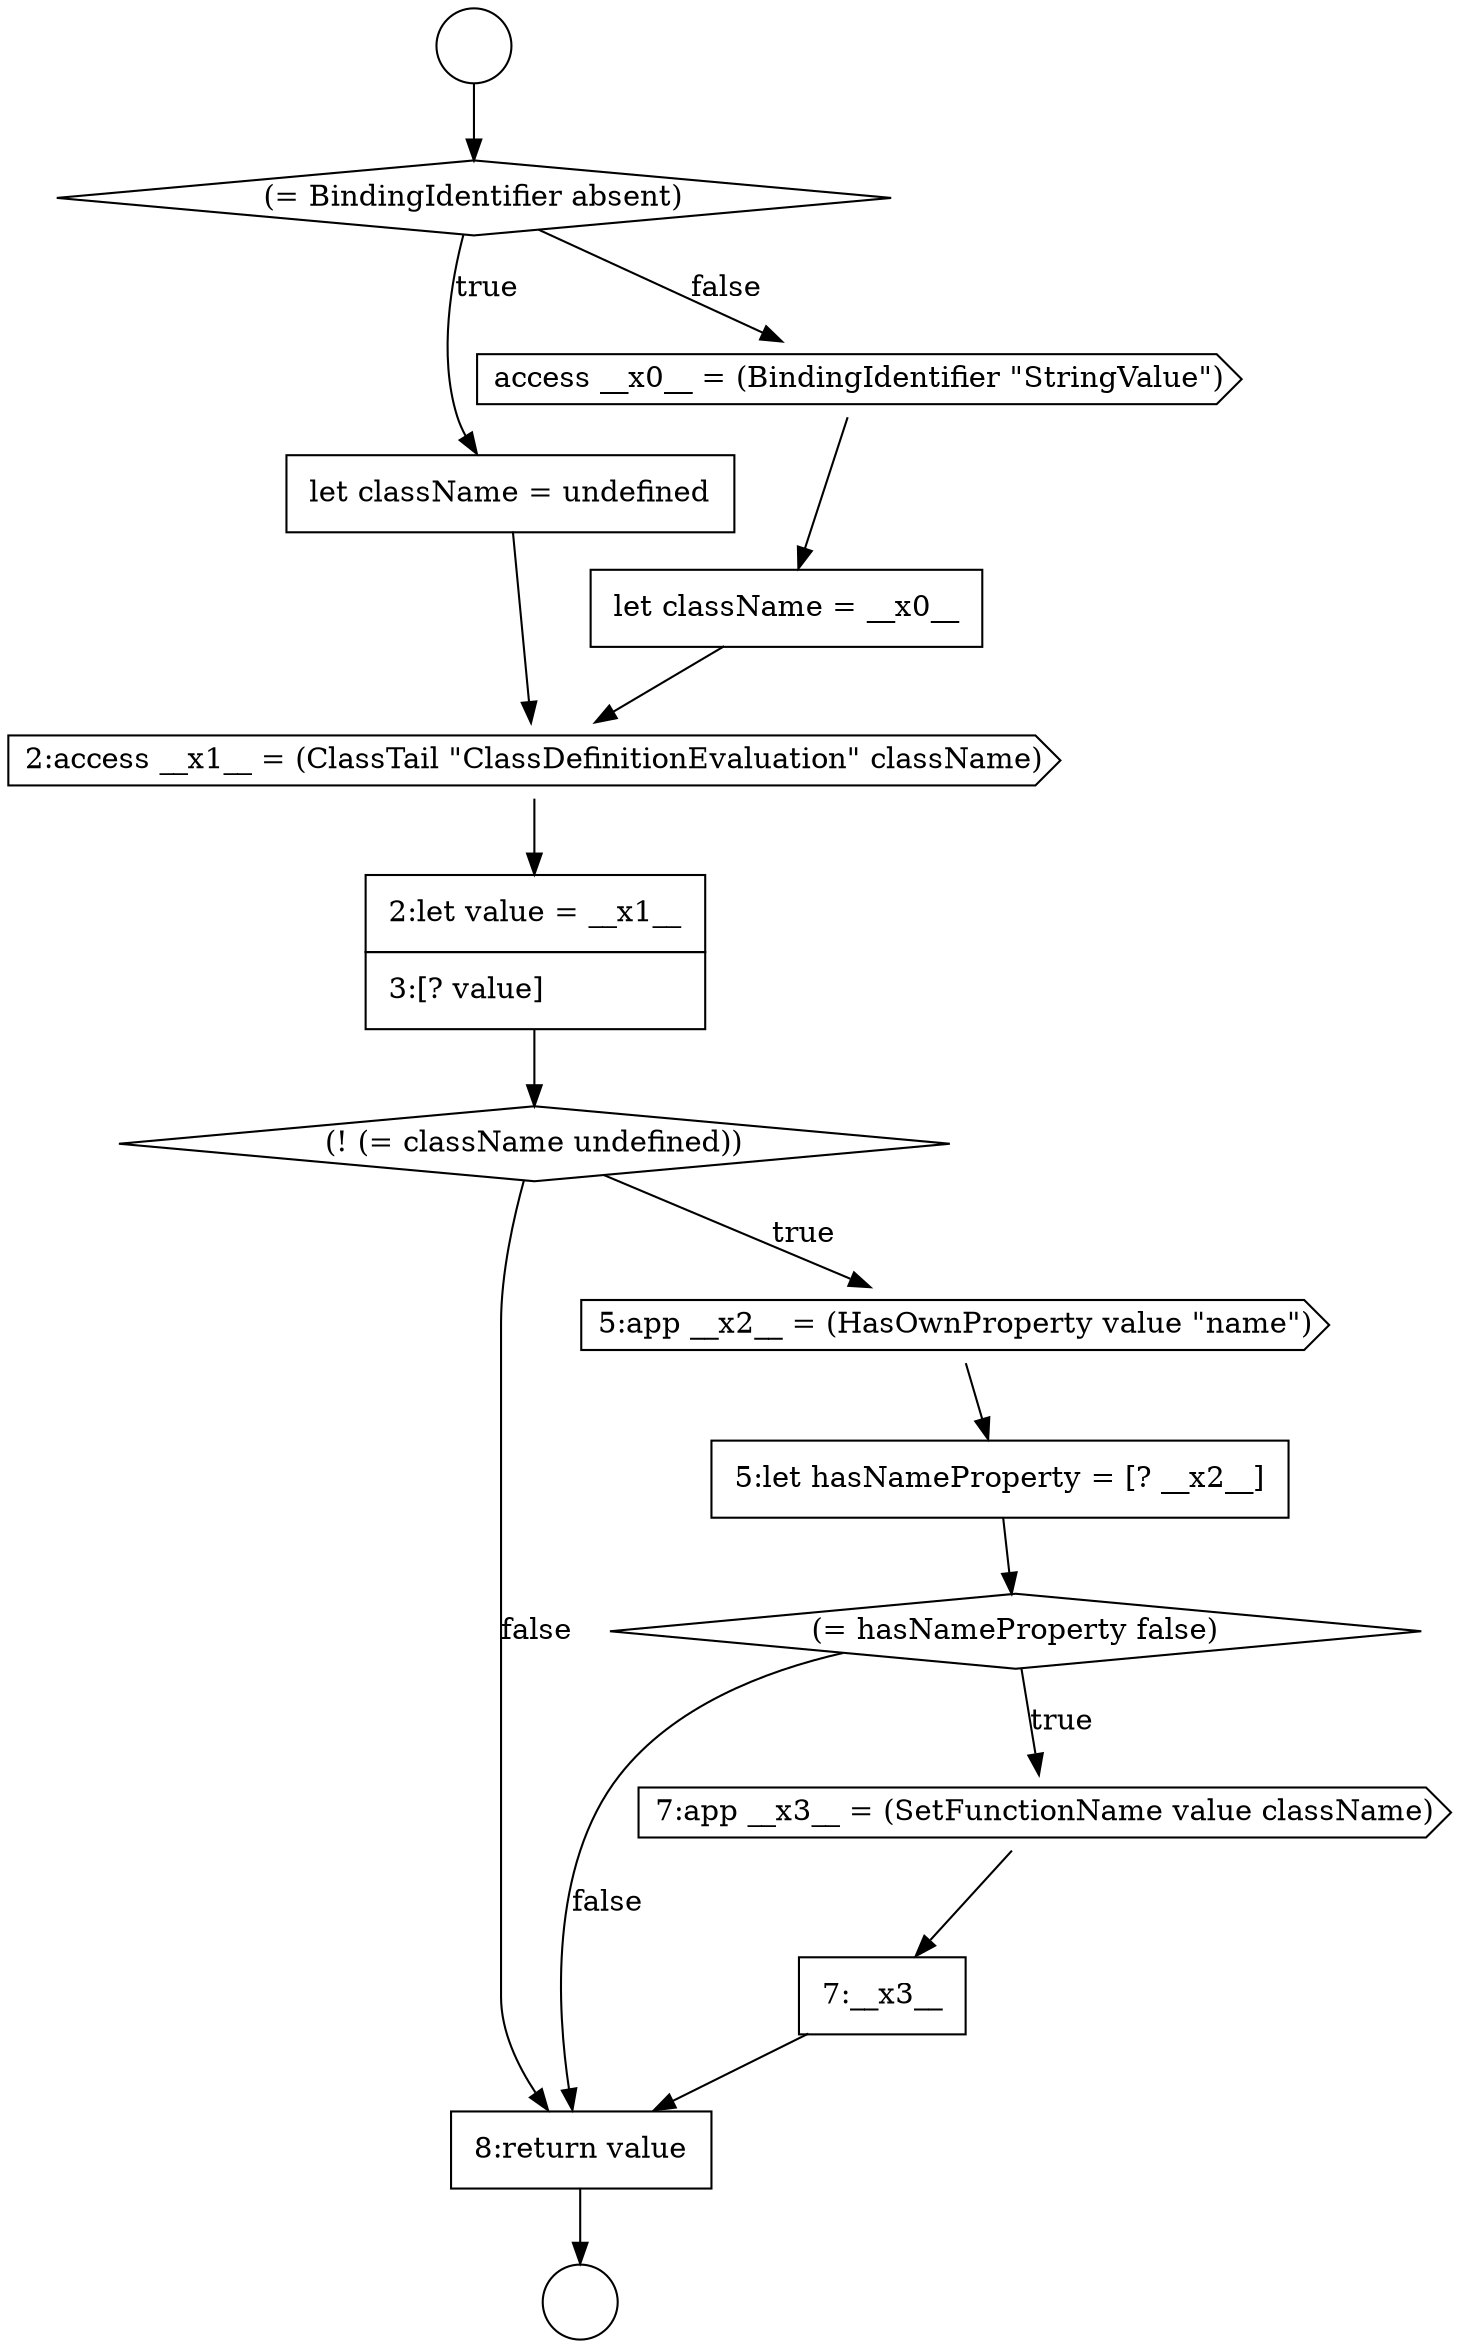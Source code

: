 digraph {
  node0 [shape=circle label=" " color="black" fillcolor="white" style=filled]
  node5 [shape=none, margin=0, label=<<font color="black">
    <table border="0" cellborder="1" cellspacing="0" cellpadding="10">
      <tr><td align="left">let className = __x0__</td></tr>
    </table>
  </font>> color="black" fillcolor="white" style=filled]
  node10 [shape=none, margin=0, label=<<font color="black">
    <table border="0" cellborder="1" cellspacing="0" cellpadding="10">
      <tr><td align="left">5:let hasNameProperty = [? __x2__]</td></tr>
    </table>
  </font>> color="black" fillcolor="white" style=filled]
  node14 [shape=none, margin=0, label=<<font color="black">
    <table border="0" cellborder="1" cellspacing="0" cellpadding="10">
      <tr><td align="left">8:return value</td></tr>
    </table>
  </font>> color="black" fillcolor="white" style=filled]
  node1 [shape=circle label=" " color="black" fillcolor="white" style=filled]
  node6 [shape=cds, label=<<font color="black">2:access __x1__ = (ClassTail &quot;ClassDefinitionEvaluation&quot; className)</font>> color="black" fillcolor="white" style=filled]
  node9 [shape=cds, label=<<font color="black">5:app __x2__ = (HasOwnProperty value &quot;name&quot;)</font>> color="black" fillcolor="white" style=filled]
  node13 [shape=none, margin=0, label=<<font color="black">
    <table border="0" cellborder="1" cellspacing="0" cellpadding="10">
      <tr><td align="left">7:__x3__</td></tr>
    </table>
  </font>> color="black" fillcolor="white" style=filled]
  node2 [shape=diamond, label=<<font color="black">(= BindingIdentifier absent)</font>> color="black" fillcolor="white" style=filled]
  node12 [shape=cds, label=<<font color="black">7:app __x3__ = (SetFunctionName value className)</font>> color="black" fillcolor="white" style=filled]
  node7 [shape=none, margin=0, label=<<font color="black">
    <table border="0" cellborder="1" cellspacing="0" cellpadding="10">
      <tr><td align="left">2:let value = __x1__</td></tr>
      <tr><td align="left">3:[? value]</td></tr>
    </table>
  </font>> color="black" fillcolor="white" style=filled]
  node3 [shape=none, margin=0, label=<<font color="black">
    <table border="0" cellborder="1" cellspacing="0" cellpadding="10">
      <tr><td align="left">let className = undefined</td></tr>
    </table>
  </font>> color="black" fillcolor="white" style=filled]
  node11 [shape=diamond, label=<<font color="black">(= hasNameProperty false)</font>> color="black" fillcolor="white" style=filled]
  node8 [shape=diamond, label=<<font color="black">(! (= className undefined))</font>> color="black" fillcolor="white" style=filled]
  node4 [shape=cds, label=<<font color="black">access __x0__ = (BindingIdentifier &quot;StringValue&quot;)</font>> color="black" fillcolor="white" style=filled]
  node5 -> node6 [ color="black"]
  node8 -> node9 [label=<<font color="black">true</font>> color="black"]
  node8 -> node14 [label=<<font color="black">false</font>> color="black"]
  node7 -> node8 [ color="black"]
  node13 -> node14 [ color="black"]
  node0 -> node2 [ color="black"]
  node9 -> node10 [ color="black"]
  node10 -> node11 [ color="black"]
  node4 -> node5 [ color="black"]
  node3 -> node6 [ color="black"]
  node14 -> node1 [ color="black"]
  node12 -> node13 [ color="black"]
  node11 -> node12 [label=<<font color="black">true</font>> color="black"]
  node11 -> node14 [label=<<font color="black">false</font>> color="black"]
  node2 -> node3 [label=<<font color="black">true</font>> color="black"]
  node2 -> node4 [label=<<font color="black">false</font>> color="black"]
  node6 -> node7 [ color="black"]
}
